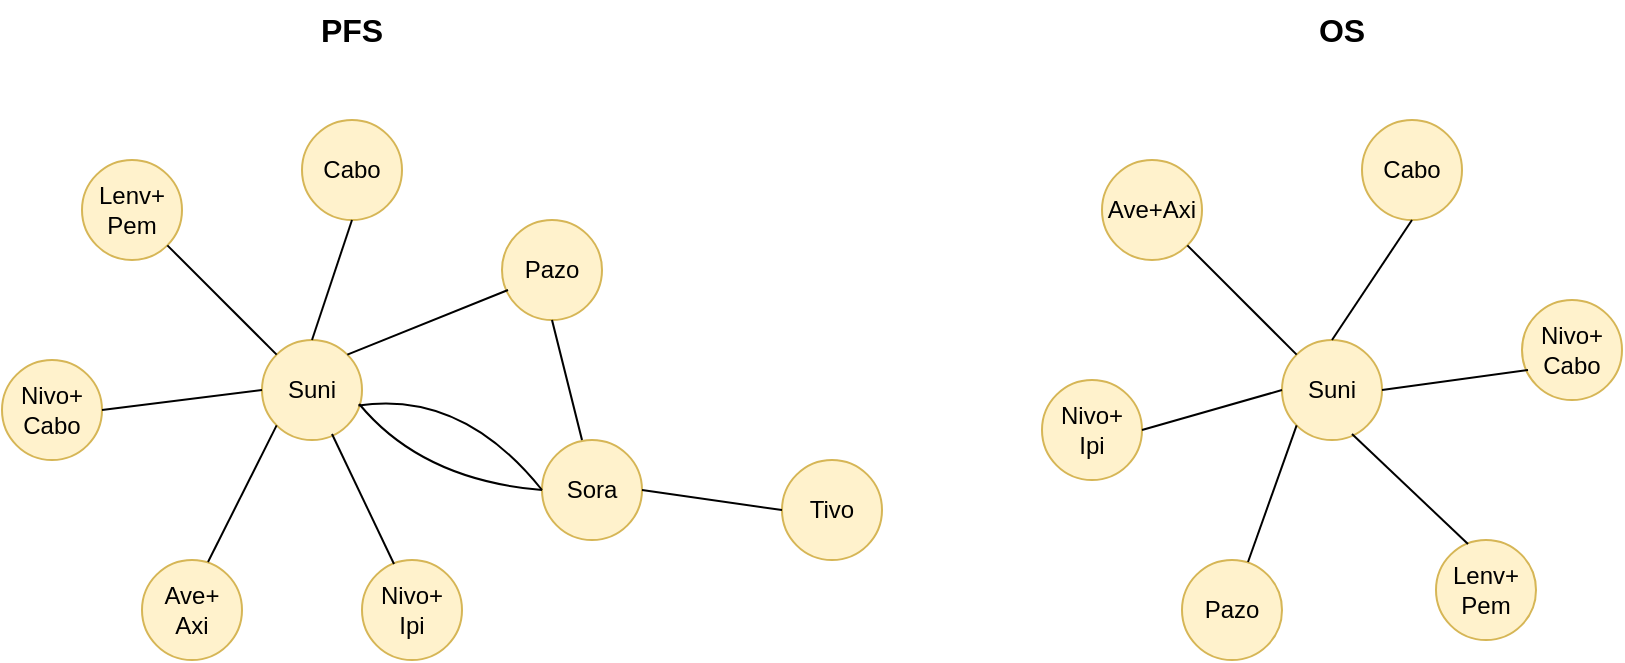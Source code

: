 <mxfile version="24.7.13">
  <diagram name="Page-1" id="oMWjA9xX0rjNErkSmDG2">
    <mxGraphModel dx="797" dy="1180" grid="1" gridSize="10" guides="1" tooltips="1" connect="1" arrows="1" fold="1" page="1" pageScale="1" pageWidth="827" pageHeight="1169" math="0" shadow="0">
      <root>
        <mxCell id="0" />
        <mxCell id="1" parent="0" />
        <mxCell id="9idynjnz6ndo41R_Wl33-2" value="Suni" style="ellipse;whiteSpace=wrap;html=1;aspect=fixed;fillColor=#fff2cc;strokeColor=#d6b656;" vertex="1" parent="1">
          <mxGeometry x="240" y="390" width="50" height="50" as="geometry" />
        </mxCell>
        <mxCell id="9idynjnz6ndo41R_Wl33-4" value="Nivo+&lt;div&gt;Cabo&lt;/div&gt;" style="ellipse;whiteSpace=wrap;html=1;aspect=fixed;fillColor=#fff2cc;strokeColor=#d6b656;" vertex="1" parent="1">
          <mxGeometry x="110" y="400" width="50" height="50" as="geometry" />
        </mxCell>
        <mxCell id="9idynjnz6ndo41R_Wl33-7" value="Lenv+&lt;div&gt;Pem&lt;/div&gt;" style="ellipse;whiteSpace=wrap;html=1;aspect=fixed;fillColor=#fff2cc;strokeColor=#d6b656;" vertex="1" parent="1">
          <mxGeometry x="150" y="300" width="50" height="50" as="geometry" />
        </mxCell>
        <mxCell id="9idynjnz6ndo41R_Wl33-8" value="Cabo" style="ellipse;whiteSpace=wrap;html=1;aspect=fixed;fillColor=#fff2cc;strokeColor=#d6b656;" vertex="1" parent="1">
          <mxGeometry x="260" y="280" width="50" height="50" as="geometry" />
        </mxCell>
        <mxCell id="9idynjnz6ndo41R_Wl33-9" value="Pazo" style="ellipse;whiteSpace=wrap;html=1;aspect=fixed;fillColor=#fff2cc;strokeColor=#d6b656;" vertex="1" parent="1">
          <mxGeometry x="360" y="330" width="50" height="50" as="geometry" />
        </mxCell>
        <mxCell id="9idynjnz6ndo41R_Wl33-10" value="Sora" style="ellipse;whiteSpace=wrap;html=1;aspect=fixed;fillColor=#fff2cc;strokeColor=#d6b656;" vertex="1" parent="1">
          <mxGeometry x="380" y="440" width="50" height="50" as="geometry" />
        </mxCell>
        <mxCell id="9idynjnz6ndo41R_Wl33-11" value="Tivo" style="ellipse;whiteSpace=wrap;html=1;aspect=fixed;fillColor=#fff2cc;strokeColor=#d6b656;" vertex="1" parent="1">
          <mxGeometry x="500" y="450" width="50" height="50" as="geometry" />
        </mxCell>
        <mxCell id="9idynjnz6ndo41R_Wl33-12" value="Ave+&lt;div&gt;Axi&lt;/div&gt;" style="ellipse;whiteSpace=wrap;html=1;aspect=fixed;fillColor=#fff2cc;strokeColor=#d6b656;" vertex="1" parent="1">
          <mxGeometry x="180" y="500" width="50" height="50" as="geometry" />
        </mxCell>
        <mxCell id="9idynjnz6ndo41R_Wl33-13" value="Nivo+&lt;div&gt;Ipi&lt;/div&gt;" style="ellipse;whiteSpace=wrap;html=1;aspect=fixed;fillColor=#fff2cc;strokeColor=#d6b656;" vertex="1" parent="1">
          <mxGeometry x="290" y="500" width="50" height="50" as="geometry" />
        </mxCell>
        <mxCell id="9idynjnz6ndo41R_Wl33-14" value="" style="endArrow=none;html=1;rounded=0;exitX=1;exitY=0.5;exitDx=0;exitDy=0;entryX=0;entryY=0.5;entryDx=0;entryDy=0;" edge="1" parent="1" source="9idynjnz6ndo41R_Wl33-4" target="9idynjnz6ndo41R_Wl33-2">
          <mxGeometry width="50" height="50" relative="1" as="geometry">
            <mxPoint x="390" y="510" as="sourcePoint" />
            <mxPoint x="440" y="460" as="targetPoint" />
          </mxGeometry>
        </mxCell>
        <mxCell id="9idynjnz6ndo41R_Wl33-15" value="" style="endArrow=none;html=1;rounded=0;exitX=1;exitY=1;exitDx=0;exitDy=0;" edge="1" parent="1" source="9idynjnz6ndo41R_Wl33-7" target="9idynjnz6ndo41R_Wl33-2">
          <mxGeometry width="50" height="50" relative="1" as="geometry">
            <mxPoint x="170" y="435" as="sourcePoint" />
            <mxPoint x="250" y="425" as="targetPoint" />
          </mxGeometry>
        </mxCell>
        <mxCell id="9idynjnz6ndo41R_Wl33-16" value="" style="endArrow=none;html=1;rounded=0;exitX=0.5;exitY=1;exitDx=0;exitDy=0;entryX=0.5;entryY=0;entryDx=0;entryDy=0;" edge="1" parent="1" source="9idynjnz6ndo41R_Wl33-8" target="9idynjnz6ndo41R_Wl33-2">
          <mxGeometry width="50" height="50" relative="1" as="geometry">
            <mxPoint x="203" y="353" as="sourcePoint" />
            <mxPoint x="257" y="407" as="targetPoint" />
          </mxGeometry>
        </mxCell>
        <mxCell id="9idynjnz6ndo41R_Wl33-17" value="" style="endArrow=none;html=1;rounded=0;exitX=0.06;exitY=0.7;exitDx=0;exitDy=0;entryX=1;entryY=0;entryDx=0;entryDy=0;exitPerimeter=0;" edge="1" parent="1" source="9idynjnz6ndo41R_Wl33-9" target="9idynjnz6ndo41R_Wl33-2">
          <mxGeometry width="50" height="50" relative="1" as="geometry">
            <mxPoint x="295" y="340" as="sourcePoint" />
            <mxPoint x="275" y="400" as="targetPoint" />
          </mxGeometry>
        </mxCell>
        <mxCell id="9idynjnz6ndo41R_Wl33-19" value="" style="endArrow=none;html=1;rounded=0;exitX=0.66;exitY=0.02;exitDx=0;exitDy=0;entryX=0;entryY=1;entryDx=0;entryDy=0;exitPerimeter=0;" edge="1" parent="1" source="9idynjnz6ndo41R_Wl33-12" target="9idynjnz6ndo41R_Wl33-2">
          <mxGeometry width="50" height="50" relative="1" as="geometry">
            <mxPoint x="390" y="475" as="sourcePoint" />
            <mxPoint x="300" y="425" as="targetPoint" />
          </mxGeometry>
        </mxCell>
        <mxCell id="9idynjnz6ndo41R_Wl33-20" value="" style="endArrow=none;html=1;rounded=0;exitX=0.32;exitY=0.04;exitDx=0;exitDy=0;entryX=0.7;entryY=0.94;entryDx=0;entryDy=0;exitPerimeter=0;entryPerimeter=0;" edge="1" parent="1" source="9idynjnz6ndo41R_Wl33-13" target="9idynjnz6ndo41R_Wl33-2">
          <mxGeometry width="50" height="50" relative="1" as="geometry">
            <mxPoint x="223" y="511" as="sourcePoint" />
            <mxPoint x="257" y="443" as="targetPoint" />
          </mxGeometry>
        </mxCell>
        <mxCell id="9idynjnz6ndo41R_Wl33-25" value="" style="endArrow=none;html=1;rounded=0;exitX=0;exitY=0.5;exitDx=0;exitDy=0;entryX=0.972;entryY=0.64;entryDx=0;entryDy=0;entryPerimeter=0;curved=1;" edge="1" parent="1" source="9idynjnz6ndo41R_Wl33-10" target="9idynjnz6ndo41R_Wl33-2">
          <mxGeometry width="50" height="50" relative="1" as="geometry">
            <mxPoint x="380" y="450" as="sourcePoint" />
            <mxPoint x="300" y="482" as="targetPoint" />
            <Array as="points">
              <mxPoint x="320" y="460" />
            </Array>
          </mxGeometry>
        </mxCell>
        <mxCell id="9idynjnz6ndo41R_Wl33-27" value="" style="endArrow=none;html=1;rounded=0;exitX=0;exitY=0.5;exitDx=0;exitDy=0;entryX=0.964;entryY=0.656;entryDx=0;entryDy=0;entryPerimeter=0;curved=1;" edge="1" parent="1" source="9idynjnz6ndo41R_Wl33-10" target="9idynjnz6ndo41R_Wl33-2">
          <mxGeometry width="50" height="50" relative="1" as="geometry">
            <mxPoint x="390" y="475" as="sourcePoint" />
            <mxPoint x="299" y="432" as="targetPoint" />
            <Array as="points">
              <mxPoint x="340" y="415" />
            </Array>
          </mxGeometry>
        </mxCell>
        <mxCell id="9idynjnz6ndo41R_Wl33-28" value="" style="endArrow=none;html=1;rounded=0;exitX=0.5;exitY=1;exitDx=0;exitDy=0;entryX=0.4;entryY=0;entryDx=0;entryDy=0;entryPerimeter=0;" edge="1" parent="1" source="9idynjnz6ndo41R_Wl33-9" target="9idynjnz6ndo41R_Wl33-10">
          <mxGeometry width="50" height="50" relative="1" as="geometry">
            <mxPoint x="373" y="375" as="sourcePoint" />
            <mxPoint x="293" y="407" as="targetPoint" />
          </mxGeometry>
        </mxCell>
        <mxCell id="9idynjnz6ndo41R_Wl33-29" value="" style="endArrow=none;html=1;rounded=0;exitX=1;exitY=0.5;exitDx=0;exitDy=0;entryX=0;entryY=0.5;entryDx=0;entryDy=0;" edge="1" parent="1" source="9idynjnz6ndo41R_Wl33-10" target="9idynjnz6ndo41R_Wl33-11">
          <mxGeometry width="50" height="50" relative="1" as="geometry">
            <mxPoint x="395" y="390" as="sourcePoint" />
            <mxPoint x="410" y="450" as="targetPoint" />
          </mxGeometry>
        </mxCell>
        <mxCell id="9idynjnz6ndo41R_Wl33-31" value="PFS" style="text;html=1;align=center;verticalAlign=middle;whiteSpace=wrap;rounded=0;fontStyle=1;fontSize=16;" vertex="1" parent="1">
          <mxGeometry x="255" y="220" width="60" height="30" as="geometry" />
        </mxCell>
        <mxCell id="9idynjnz6ndo41R_Wl33-32" value="Suni" style="ellipse;whiteSpace=wrap;html=1;aspect=fixed;fillColor=#fff2cc;strokeColor=#d6b656;" vertex="1" parent="1">
          <mxGeometry x="750" y="390" width="50" height="50" as="geometry" />
        </mxCell>
        <mxCell id="9idynjnz6ndo41R_Wl33-33" value="Nivo+&lt;div&gt;Ipi&lt;/div&gt;" style="ellipse;whiteSpace=wrap;html=1;aspect=fixed;fillColor=#fff2cc;strokeColor=#d6b656;" vertex="1" parent="1">
          <mxGeometry x="630" y="410" width="50" height="50" as="geometry" />
        </mxCell>
        <mxCell id="9idynjnz6ndo41R_Wl33-34" value="Ave+Axi" style="ellipse;whiteSpace=wrap;html=1;aspect=fixed;fillColor=#fff2cc;strokeColor=#d6b656;" vertex="1" parent="1">
          <mxGeometry x="660" y="300" width="50" height="50" as="geometry" />
        </mxCell>
        <mxCell id="9idynjnz6ndo41R_Wl33-35" value="Cabo" style="ellipse;whiteSpace=wrap;html=1;aspect=fixed;fillColor=#fff2cc;strokeColor=#d6b656;" vertex="1" parent="1">
          <mxGeometry x="790" y="280" width="50" height="50" as="geometry" />
        </mxCell>
        <mxCell id="9idynjnz6ndo41R_Wl33-36" value="Nivo+&lt;div&gt;Cabo&lt;/div&gt;" style="ellipse;whiteSpace=wrap;html=1;aspect=fixed;fillColor=#fff2cc;strokeColor=#d6b656;" vertex="1" parent="1">
          <mxGeometry x="870" y="370" width="50" height="50" as="geometry" />
        </mxCell>
        <mxCell id="9idynjnz6ndo41R_Wl33-38" value="Pazo" style="ellipse;whiteSpace=wrap;html=1;aspect=fixed;fillColor=#fff2cc;strokeColor=#d6b656;" vertex="1" parent="1">
          <mxGeometry x="700" y="500" width="50" height="50" as="geometry" />
        </mxCell>
        <mxCell id="9idynjnz6ndo41R_Wl33-39" value="Lenv+&lt;div&gt;Pem&lt;/div&gt;" style="ellipse;whiteSpace=wrap;html=1;aspect=fixed;fillColor=#fff2cc;strokeColor=#d6b656;" vertex="1" parent="1">
          <mxGeometry x="827" y="490" width="50" height="50" as="geometry" />
        </mxCell>
        <mxCell id="9idynjnz6ndo41R_Wl33-40" value="" style="endArrow=none;html=1;rounded=0;exitX=1;exitY=0.5;exitDx=0;exitDy=0;entryX=0;entryY=0.5;entryDx=0;entryDy=0;" edge="1" parent="1" source="9idynjnz6ndo41R_Wl33-33" target="9idynjnz6ndo41R_Wl33-32">
          <mxGeometry width="50" height="50" relative="1" as="geometry">
            <mxPoint x="900" y="510" as="sourcePoint" />
            <mxPoint x="950" y="460" as="targetPoint" />
          </mxGeometry>
        </mxCell>
        <mxCell id="9idynjnz6ndo41R_Wl33-41" value="" style="endArrow=none;html=1;rounded=0;exitX=1;exitY=1;exitDx=0;exitDy=0;" edge="1" parent="1" source="9idynjnz6ndo41R_Wl33-34" target="9idynjnz6ndo41R_Wl33-32">
          <mxGeometry width="50" height="50" relative="1" as="geometry">
            <mxPoint x="680" y="435" as="sourcePoint" />
            <mxPoint x="760" y="425" as="targetPoint" />
          </mxGeometry>
        </mxCell>
        <mxCell id="9idynjnz6ndo41R_Wl33-42" value="" style="endArrow=none;html=1;rounded=0;exitX=0.5;exitY=1;exitDx=0;exitDy=0;entryX=0.5;entryY=0;entryDx=0;entryDy=0;" edge="1" parent="1" source="9idynjnz6ndo41R_Wl33-35" target="9idynjnz6ndo41R_Wl33-32">
          <mxGeometry width="50" height="50" relative="1" as="geometry">
            <mxPoint x="713" y="353" as="sourcePoint" />
            <mxPoint x="767" y="407" as="targetPoint" />
          </mxGeometry>
        </mxCell>
        <mxCell id="9idynjnz6ndo41R_Wl33-43" value="" style="endArrow=none;html=1;rounded=0;exitX=0.06;exitY=0.7;exitDx=0;exitDy=0;entryX=1;entryY=0.5;entryDx=0;entryDy=0;exitPerimeter=0;" edge="1" parent="1" source="9idynjnz6ndo41R_Wl33-36" target="9idynjnz6ndo41R_Wl33-32">
          <mxGeometry width="50" height="50" relative="1" as="geometry">
            <mxPoint x="805" y="340" as="sourcePoint" />
            <mxPoint x="785" y="400" as="targetPoint" />
          </mxGeometry>
        </mxCell>
        <mxCell id="9idynjnz6ndo41R_Wl33-44" value="" style="endArrow=none;html=1;rounded=0;exitX=0.66;exitY=0.02;exitDx=0;exitDy=0;entryX=0;entryY=1;entryDx=0;entryDy=0;exitPerimeter=0;" edge="1" parent="1" source="9idynjnz6ndo41R_Wl33-38" target="9idynjnz6ndo41R_Wl33-32">
          <mxGeometry width="50" height="50" relative="1" as="geometry">
            <mxPoint x="900" y="475" as="sourcePoint" />
            <mxPoint x="810" y="425" as="targetPoint" />
          </mxGeometry>
        </mxCell>
        <mxCell id="9idynjnz6ndo41R_Wl33-45" value="" style="endArrow=none;html=1;rounded=0;exitX=0.32;exitY=0.04;exitDx=0;exitDy=0;entryX=0.7;entryY=0.94;entryDx=0;entryDy=0;exitPerimeter=0;entryPerimeter=0;" edge="1" parent="1" source="9idynjnz6ndo41R_Wl33-39" target="9idynjnz6ndo41R_Wl33-32">
          <mxGeometry width="50" height="50" relative="1" as="geometry">
            <mxPoint x="733" y="511" as="sourcePoint" />
            <mxPoint x="767" y="443" as="targetPoint" />
          </mxGeometry>
        </mxCell>
        <mxCell id="9idynjnz6ndo41R_Wl33-49" value="OS" style="text;html=1;align=center;verticalAlign=middle;whiteSpace=wrap;rounded=0;fontStyle=1;fontSize=16;" vertex="1" parent="1">
          <mxGeometry x="750" y="220" width="60" height="30" as="geometry" />
        </mxCell>
      </root>
    </mxGraphModel>
  </diagram>
</mxfile>
